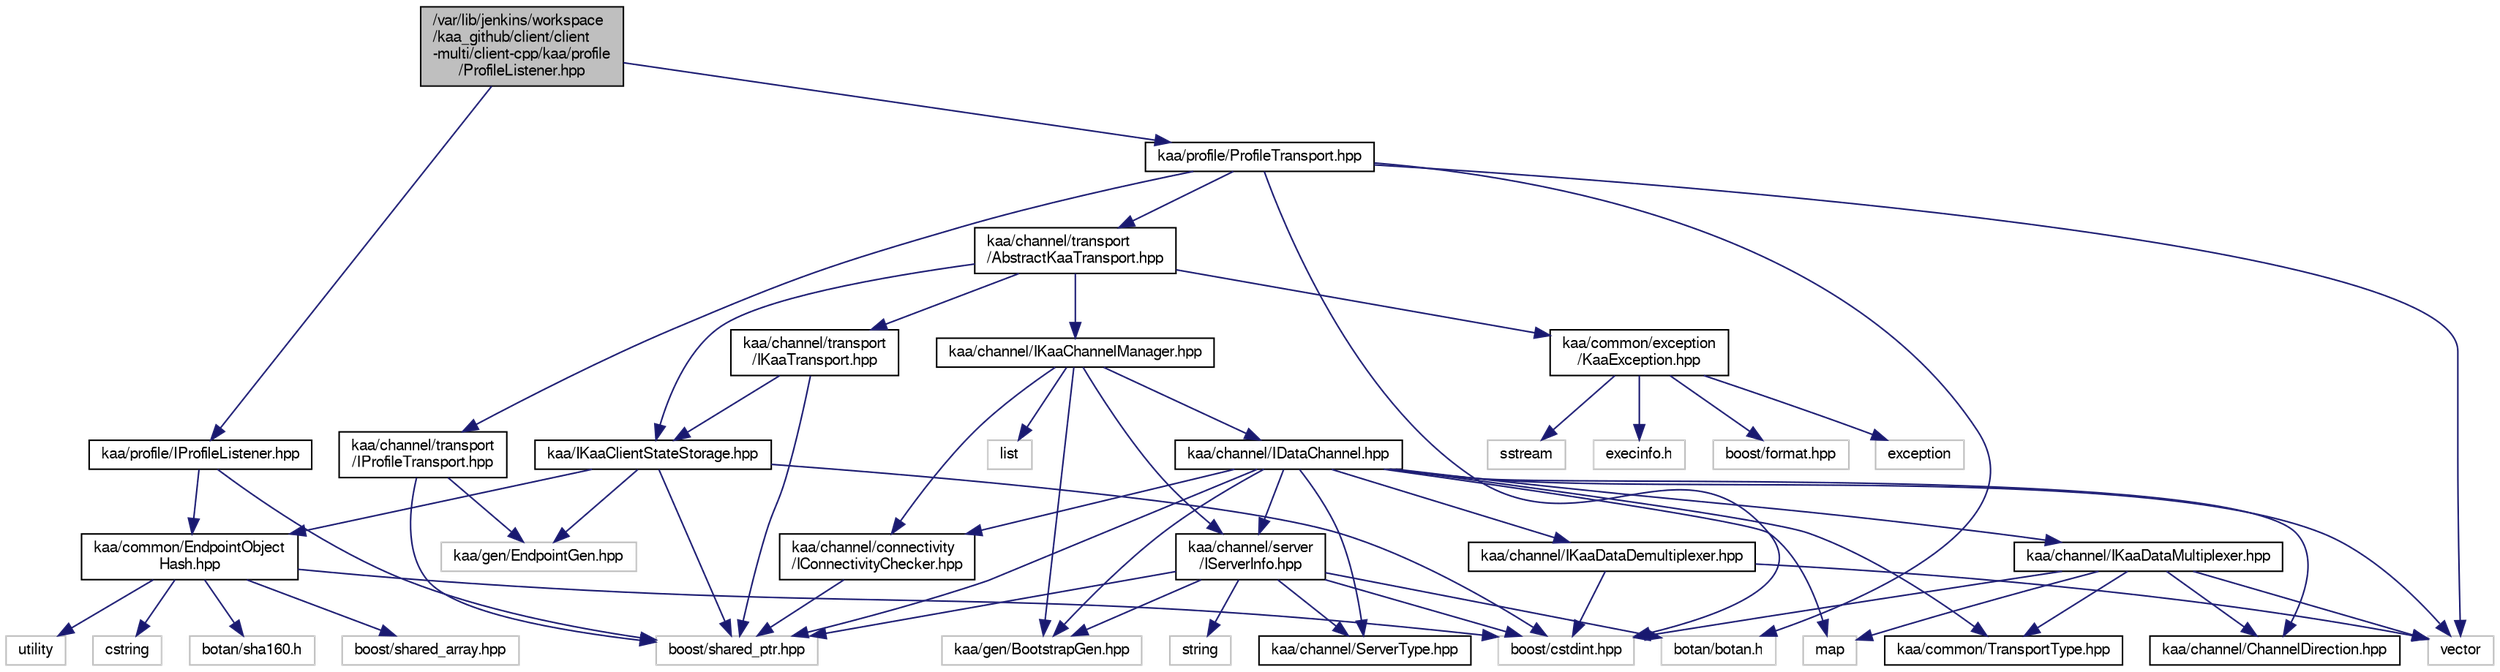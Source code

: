 digraph "/var/lib/jenkins/workspace/kaa_github/client/client-multi/client-cpp/kaa/profile/ProfileListener.hpp"
{
  bgcolor="transparent";
  edge [fontname="FreeSans",fontsize="10",labelfontname="FreeSans",labelfontsize="10"];
  node [fontname="FreeSans",fontsize="10",shape=record];
  Node1 [label="/var/lib/jenkins/workspace\l/kaa_github/client/client\l-multi/client-cpp/kaa/profile\l/ProfileListener.hpp",height=0.2,width=0.4,color="black", fillcolor="grey75", style="filled" fontcolor="black"];
  Node1 -> Node2 [color="midnightblue",fontsize="10",style="solid",fontname="FreeSans"];
  Node2 [label="kaa/profile/ProfileTransport.hpp",height=0.2,width=0.4,color="black",URL="$ProfileTransport_8hpp.html"];
  Node2 -> Node3 [color="midnightblue",fontsize="10",style="solid",fontname="FreeSans"];
  Node3 [label="vector",height=0.2,width=0.4,color="grey75"];
  Node2 -> Node4 [color="midnightblue",fontsize="10",style="solid",fontname="FreeSans"];
  Node4 [label="boost/cstdint.hpp",height=0.2,width=0.4,color="grey75"];
  Node2 -> Node5 [color="midnightblue",fontsize="10",style="solid",fontname="FreeSans"];
  Node5 [label="botan/botan.h",height=0.2,width=0.4,color="grey75"];
  Node2 -> Node6 [color="midnightblue",fontsize="10",style="solid",fontname="FreeSans"];
  Node6 [label="kaa/channel/transport\l/IProfileTransport.hpp",height=0.2,width=0.4,color="black",URL="$IProfileTransport_8hpp.html"];
  Node6 -> Node7 [color="midnightblue",fontsize="10",style="solid",fontname="FreeSans"];
  Node7 [label="boost/shared_ptr.hpp",height=0.2,width=0.4,color="grey75"];
  Node6 -> Node8 [color="midnightblue",fontsize="10",style="solid",fontname="FreeSans"];
  Node8 [label="kaa/gen/EndpointGen.hpp",height=0.2,width=0.4,color="grey75"];
  Node2 -> Node9 [color="midnightblue",fontsize="10",style="solid",fontname="FreeSans"];
  Node9 [label="kaa/channel/transport\l/AbstractKaaTransport.hpp",height=0.2,width=0.4,color="black",URL="$AbstractKaaTransport_8hpp.html"];
  Node9 -> Node10 [color="midnightblue",fontsize="10",style="solid",fontname="FreeSans"];
  Node10 [label="kaa/channel/transport\l/IKaaTransport.hpp",height=0.2,width=0.4,color="black",URL="$IKaaTransport_8hpp.html"];
  Node10 -> Node11 [color="midnightblue",fontsize="10",style="solid",fontname="FreeSans"];
  Node11 [label="kaa/IKaaClientStateStorage.hpp",height=0.2,width=0.4,color="black",URL="$IKaaClientStateStorage_8hpp.html"];
  Node11 -> Node4 [color="midnightblue",fontsize="10",style="solid",fontname="FreeSans"];
  Node11 -> Node7 [color="midnightblue",fontsize="10",style="solid",fontname="FreeSans"];
  Node11 -> Node8 [color="midnightblue",fontsize="10",style="solid",fontname="FreeSans"];
  Node11 -> Node12 [color="midnightblue",fontsize="10",style="solid",fontname="FreeSans"];
  Node12 [label="kaa/common/EndpointObject\lHash.hpp",height=0.2,width=0.4,color="black",URL="$EndpointObjectHash_8hpp.html"];
  Node12 -> Node13 [color="midnightblue",fontsize="10",style="solid",fontname="FreeSans"];
  Node13 [label="utility",height=0.2,width=0.4,color="grey75"];
  Node12 -> Node14 [color="midnightblue",fontsize="10",style="solid",fontname="FreeSans"];
  Node14 [label="cstring",height=0.2,width=0.4,color="grey75"];
  Node12 -> Node15 [color="midnightblue",fontsize="10",style="solid",fontname="FreeSans"];
  Node15 [label="botan/sha160.h",height=0.2,width=0.4,color="grey75"];
  Node12 -> Node4 [color="midnightblue",fontsize="10",style="solid",fontname="FreeSans"];
  Node12 -> Node16 [color="midnightblue",fontsize="10",style="solid",fontname="FreeSans"];
  Node16 [label="boost/shared_array.hpp",height=0.2,width=0.4,color="grey75"];
  Node10 -> Node7 [color="midnightblue",fontsize="10",style="solid",fontname="FreeSans"];
  Node9 -> Node17 [color="midnightblue",fontsize="10",style="solid",fontname="FreeSans"];
  Node17 [label="kaa/channel/IKaaChannelManager.hpp",height=0.2,width=0.4,color="black",URL="$IKaaChannelManager_8hpp.html"];
  Node17 -> Node18 [color="midnightblue",fontsize="10",style="solid",fontname="FreeSans"];
  Node18 [label="list",height=0.2,width=0.4,color="grey75"];
  Node17 -> Node19 [color="midnightblue",fontsize="10",style="solid",fontname="FreeSans"];
  Node19 [label="kaa/gen/BootstrapGen.hpp",height=0.2,width=0.4,color="grey75"];
  Node17 -> Node20 [color="midnightblue",fontsize="10",style="solid",fontname="FreeSans"];
  Node20 [label="kaa/channel/IDataChannel.hpp",height=0.2,width=0.4,color="black",URL="$IDataChannel_8hpp.html"];
  Node20 -> Node7 [color="midnightblue",fontsize="10",style="solid",fontname="FreeSans"];
  Node20 -> Node3 [color="midnightblue",fontsize="10",style="solid",fontname="FreeSans"];
  Node20 -> Node21 [color="midnightblue",fontsize="10",style="solid",fontname="FreeSans"];
  Node21 [label="map",height=0.2,width=0.4,color="grey75"];
  Node20 -> Node19 [color="midnightblue",fontsize="10",style="solid",fontname="FreeSans"];
  Node20 -> Node22 [color="midnightblue",fontsize="10",style="solid",fontname="FreeSans"];
  Node22 [label="kaa/common/TransportType.hpp",height=0.2,width=0.4,color="black",URL="$TransportType_8hpp.html"];
  Node20 -> Node23 [color="midnightblue",fontsize="10",style="solid",fontname="FreeSans"];
  Node23 [label="kaa/channel/ChannelDirection.hpp",height=0.2,width=0.4,color="black",URL="$ChannelDirection_8hpp.html"];
  Node20 -> Node24 [color="midnightblue",fontsize="10",style="solid",fontname="FreeSans"];
  Node24 [label="kaa/channel/server\l/IServerInfo.hpp",height=0.2,width=0.4,color="black",URL="$IServerInfo_8hpp.html"];
  Node24 -> Node25 [color="midnightblue",fontsize="10",style="solid",fontname="FreeSans"];
  Node25 [label="string",height=0.2,width=0.4,color="grey75"];
  Node24 -> Node5 [color="midnightblue",fontsize="10",style="solid",fontname="FreeSans"];
  Node24 -> Node4 [color="midnightblue",fontsize="10",style="solid",fontname="FreeSans"];
  Node24 -> Node7 [color="midnightblue",fontsize="10",style="solid",fontname="FreeSans"];
  Node24 -> Node19 [color="midnightblue",fontsize="10",style="solid",fontname="FreeSans"];
  Node24 -> Node26 [color="midnightblue",fontsize="10",style="solid",fontname="FreeSans"];
  Node26 [label="kaa/channel/ServerType.hpp",height=0.2,width=0.4,color="black",URL="$ServerType_8hpp.html"];
  Node20 -> Node27 [color="midnightblue",fontsize="10",style="solid",fontname="FreeSans"];
  Node27 [label="kaa/channel/IKaaDataMultiplexer.hpp",height=0.2,width=0.4,color="black",URL="$IKaaDataMultiplexer_8hpp.html"];
  Node27 -> Node4 [color="midnightblue",fontsize="10",style="solid",fontname="FreeSans"];
  Node27 -> Node21 [color="midnightblue",fontsize="10",style="solid",fontname="FreeSans"];
  Node27 -> Node3 [color="midnightblue",fontsize="10",style="solid",fontname="FreeSans"];
  Node27 -> Node22 [color="midnightblue",fontsize="10",style="solid",fontname="FreeSans"];
  Node27 -> Node23 [color="midnightblue",fontsize="10",style="solid",fontname="FreeSans"];
  Node20 -> Node28 [color="midnightblue",fontsize="10",style="solid",fontname="FreeSans"];
  Node28 [label="kaa/channel/IKaaDataDemultiplexer.hpp",height=0.2,width=0.4,color="black",URL="$IKaaDataDemultiplexer_8hpp.html"];
  Node28 -> Node4 [color="midnightblue",fontsize="10",style="solid",fontname="FreeSans"];
  Node28 -> Node3 [color="midnightblue",fontsize="10",style="solid",fontname="FreeSans"];
  Node20 -> Node26 [color="midnightblue",fontsize="10",style="solid",fontname="FreeSans"];
  Node20 -> Node29 [color="midnightblue",fontsize="10",style="solid",fontname="FreeSans"];
  Node29 [label="kaa/channel/connectivity\l/IConnectivityChecker.hpp",height=0.2,width=0.4,color="black",URL="$IConnectivityChecker_8hpp.html"];
  Node29 -> Node7 [color="midnightblue",fontsize="10",style="solid",fontname="FreeSans"];
  Node17 -> Node24 [color="midnightblue",fontsize="10",style="solid",fontname="FreeSans"];
  Node17 -> Node29 [color="midnightblue",fontsize="10",style="solid",fontname="FreeSans"];
  Node9 -> Node30 [color="midnightblue",fontsize="10",style="solid",fontname="FreeSans"];
  Node30 [label="kaa/common/exception\l/KaaException.hpp",height=0.2,width=0.4,color="black",URL="$KaaException_8hpp.html"];
  Node30 -> Node31 [color="midnightblue",fontsize="10",style="solid",fontname="FreeSans"];
  Node31 [label="boost/format.hpp",height=0.2,width=0.4,color="grey75"];
  Node30 -> Node32 [color="midnightblue",fontsize="10",style="solid",fontname="FreeSans"];
  Node32 [label="exception",height=0.2,width=0.4,color="grey75"];
  Node30 -> Node33 [color="midnightblue",fontsize="10",style="solid",fontname="FreeSans"];
  Node33 [label="sstream",height=0.2,width=0.4,color="grey75"];
  Node30 -> Node34 [color="midnightblue",fontsize="10",style="solid",fontname="FreeSans"];
  Node34 [label="execinfo.h",height=0.2,width=0.4,color="grey75"];
  Node9 -> Node11 [color="midnightblue",fontsize="10",style="solid",fontname="FreeSans"];
  Node1 -> Node35 [color="midnightblue",fontsize="10",style="solid",fontname="FreeSans"];
  Node35 [label="kaa/profile/IProfileListener.hpp",height=0.2,width=0.4,color="black",URL="$IProfileListener_8hpp.html"];
  Node35 -> Node7 [color="midnightblue",fontsize="10",style="solid",fontname="FreeSans"];
  Node35 -> Node12 [color="midnightblue",fontsize="10",style="solid",fontname="FreeSans"];
}
